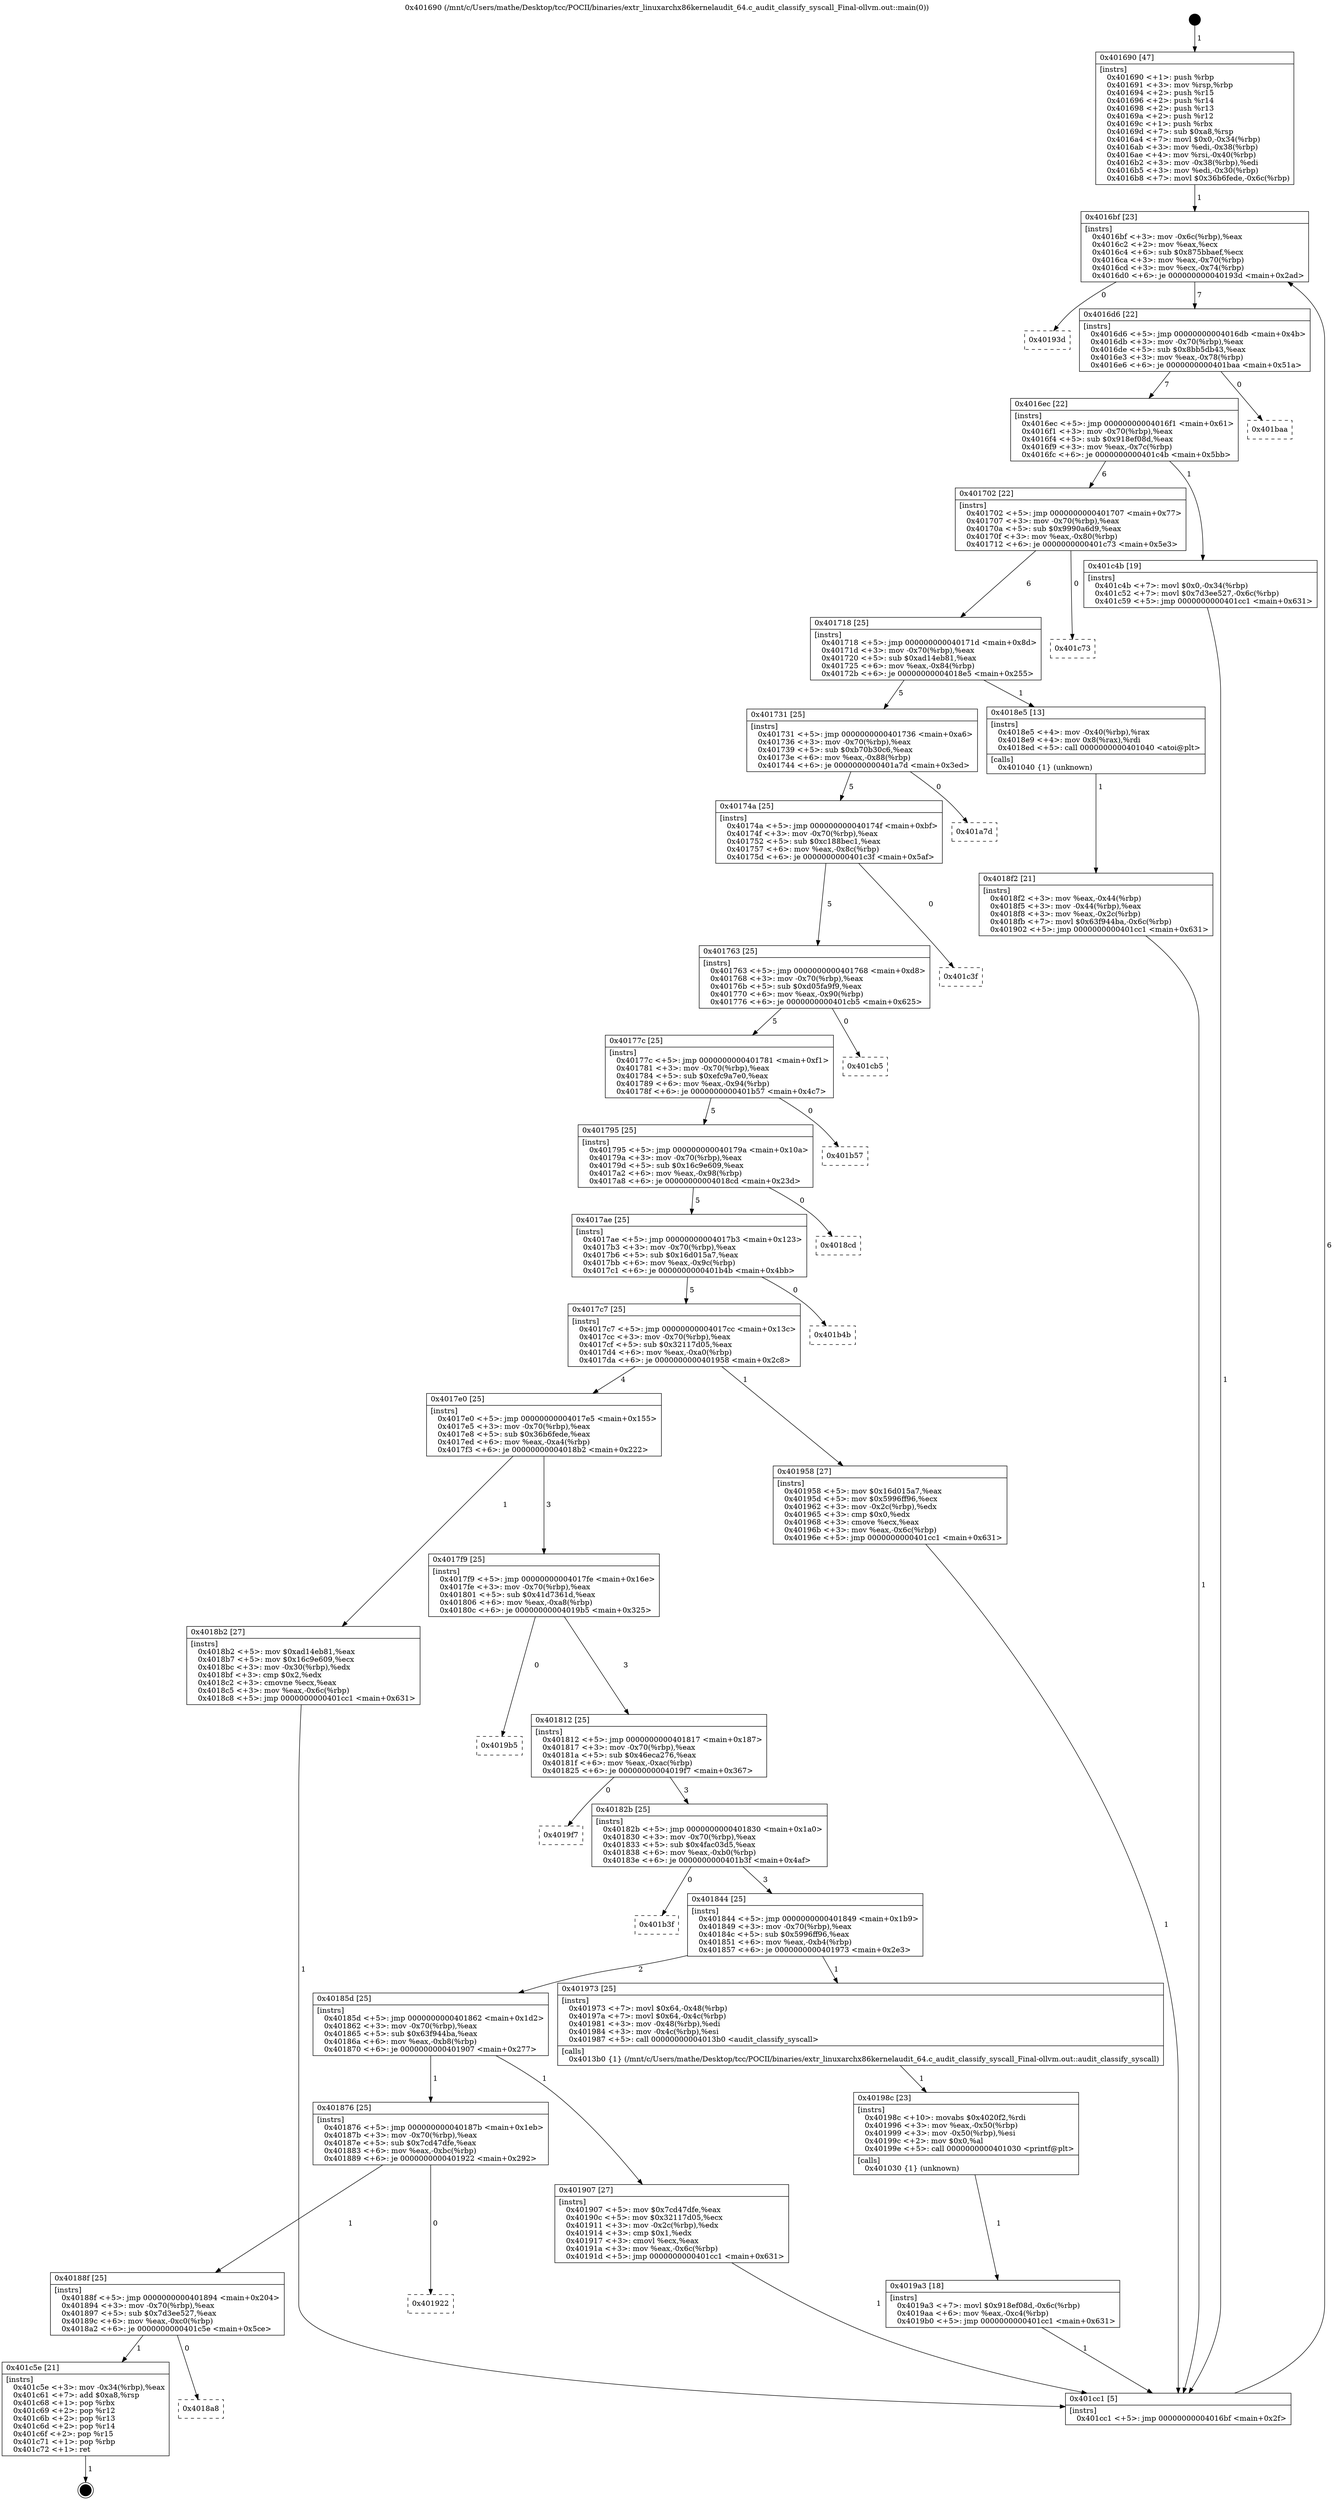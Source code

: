 digraph "0x401690" {
  label = "0x401690 (/mnt/c/Users/mathe/Desktop/tcc/POCII/binaries/extr_linuxarchx86kernelaudit_64.c_audit_classify_syscall_Final-ollvm.out::main(0))"
  labelloc = "t"
  node[shape=record]

  Entry [label="",width=0.3,height=0.3,shape=circle,fillcolor=black,style=filled]
  "0x4016bf" [label="{
     0x4016bf [23]\l
     | [instrs]\l
     &nbsp;&nbsp;0x4016bf \<+3\>: mov -0x6c(%rbp),%eax\l
     &nbsp;&nbsp;0x4016c2 \<+2\>: mov %eax,%ecx\l
     &nbsp;&nbsp;0x4016c4 \<+6\>: sub $0x875bbaef,%ecx\l
     &nbsp;&nbsp;0x4016ca \<+3\>: mov %eax,-0x70(%rbp)\l
     &nbsp;&nbsp;0x4016cd \<+3\>: mov %ecx,-0x74(%rbp)\l
     &nbsp;&nbsp;0x4016d0 \<+6\>: je 000000000040193d \<main+0x2ad\>\l
  }"]
  "0x40193d" [label="{
     0x40193d\l
  }", style=dashed]
  "0x4016d6" [label="{
     0x4016d6 [22]\l
     | [instrs]\l
     &nbsp;&nbsp;0x4016d6 \<+5\>: jmp 00000000004016db \<main+0x4b\>\l
     &nbsp;&nbsp;0x4016db \<+3\>: mov -0x70(%rbp),%eax\l
     &nbsp;&nbsp;0x4016de \<+5\>: sub $0x8bb5db43,%eax\l
     &nbsp;&nbsp;0x4016e3 \<+3\>: mov %eax,-0x78(%rbp)\l
     &nbsp;&nbsp;0x4016e6 \<+6\>: je 0000000000401baa \<main+0x51a\>\l
  }"]
  Exit [label="",width=0.3,height=0.3,shape=circle,fillcolor=black,style=filled,peripheries=2]
  "0x401baa" [label="{
     0x401baa\l
  }", style=dashed]
  "0x4016ec" [label="{
     0x4016ec [22]\l
     | [instrs]\l
     &nbsp;&nbsp;0x4016ec \<+5\>: jmp 00000000004016f1 \<main+0x61\>\l
     &nbsp;&nbsp;0x4016f1 \<+3\>: mov -0x70(%rbp),%eax\l
     &nbsp;&nbsp;0x4016f4 \<+5\>: sub $0x918ef08d,%eax\l
     &nbsp;&nbsp;0x4016f9 \<+3\>: mov %eax,-0x7c(%rbp)\l
     &nbsp;&nbsp;0x4016fc \<+6\>: je 0000000000401c4b \<main+0x5bb\>\l
  }"]
  "0x4018a8" [label="{
     0x4018a8\l
  }", style=dashed]
  "0x401c4b" [label="{
     0x401c4b [19]\l
     | [instrs]\l
     &nbsp;&nbsp;0x401c4b \<+7\>: movl $0x0,-0x34(%rbp)\l
     &nbsp;&nbsp;0x401c52 \<+7\>: movl $0x7d3ee527,-0x6c(%rbp)\l
     &nbsp;&nbsp;0x401c59 \<+5\>: jmp 0000000000401cc1 \<main+0x631\>\l
  }"]
  "0x401702" [label="{
     0x401702 [22]\l
     | [instrs]\l
     &nbsp;&nbsp;0x401702 \<+5\>: jmp 0000000000401707 \<main+0x77\>\l
     &nbsp;&nbsp;0x401707 \<+3\>: mov -0x70(%rbp),%eax\l
     &nbsp;&nbsp;0x40170a \<+5\>: sub $0x9990a6d9,%eax\l
     &nbsp;&nbsp;0x40170f \<+3\>: mov %eax,-0x80(%rbp)\l
     &nbsp;&nbsp;0x401712 \<+6\>: je 0000000000401c73 \<main+0x5e3\>\l
  }"]
  "0x401c5e" [label="{
     0x401c5e [21]\l
     | [instrs]\l
     &nbsp;&nbsp;0x401c5e \<+3\>: mov -0x34(%rbp),%eax\l
     &nbsp;&nbsp;0x401c61 \<+7\>: add $0xa8,%rsp\l
     &nbsp;&nbsp;0x401c68 \<+1\>: pop %rbx\l
     &nbsp;&nbsp;0x401c69 \<+2\>: pop %r12\l
     &nbsp;&nbsp;0x401c6b \<+2\>: pop %r13\l
     &nbsp;&nbsp;0x401c6d \<+2\>: pop %r14\l
     &nbsp;&nbsp;0x401c6f \<+2\>: pop %r15\l
     &nbsp;&nbsp;0x401c71 \<+1\>: pop %rbp\l
     &nbsp;&nbsp;0x401c72 \<+1\>: ret\l
  }"]
  "0x401c73" [label="{
     0x401c73\l
  }", style=dashed]
  "0x401718" [label="{
     0x401718 [25]\l
     | [instrs]\l
     &nbsp;&nbsp;0x401718 \<+5\>: jmp 000000000040171d \<main+0x8d\>\l
     &nbsp;&nbsp;0x40171d \<+3\>: mov -0x70(%rbp),%eax\l
     &nbsp;&nbsp;0x401720 \<+5\>: sub $0xad14eb81,%eax\l
     &nbsp;&nbsp;0x401725 \<+6\>: mov %eax,-0x84(%rbp)\l
     &nbsp;&nbsp;0x40172b \<+6\>: je 00000000004018e5 \<main+0x255\>\l
  }"]
  "0x40188f" [label="{
     0x40188f [25]\l
     | [instrs]\l
     &nbsp;&nbsp;0x40188f \<+5\>: jmp 0000000000401894 \<main+0x204\>\l
     &nbsp;&nbsp;0x401894 \<+3\>: mov -0x70(%rbp),%eax\l
     &nbsp;&nbsp;0x401897 \<+5\>: sub $0x7d3ee527,%eax\l
     &nbsp;&nbsp;0x40189c \<+6\>: mov %eax,-0xc0(%rbp)\l
     &nbsp;&nbsp;0x4018a2 \<+6\>: je 0000000000401c5e \<main+0x5ce\>\l
  }"]
  "0x4018e5" [label="{
     0x4018e5 [13]\l
     | [instrs]\l
     &nbsp;&nbsp;0x4018e5 \<+4\>: mov -0x40(%rbp),%rax\l
     &nbsp;&nbsp;0x4018e9 \<+4\>: mov 0x8(%rax),%rdi\l
     &nbsp;&nbsp;0x4018ed \<+5\>: call 0000000000401040 \<atoi@plt\>\l
     | [calls]\l
     &nbsp;&nbsp;0x401040 \{1\} (unknown)\l
  }"]
  "0x401731" [label="{
     0x401731 [25]\l
     | [instrs]\l
     &nbsp;&nbsp;0x401731 \<+5\>: jmp 0000000000401736 \<main+0xa6\>\l
     &nbsp;&nbsp;0x401736 \<+3\>: mov -0x70(%rbp),%eax\l
     &nbsp;&nbsp;0x401739 \<+5\>: sub $0xb70b30c6,%eax\l
     &nbsp;&nbsp;0x40173e \<+6\>: mov %eax,-0x88(%rbp)\l
     &nbsp;&nbsp;0x401744 \<+6\>: je 0000000000401a7d \<main+0x3ed\>\l
  }"]
  "0x401922" [label="{
     0x401922\l
  }", style=dashed]
  "0x401a7d" [label="{
     0x401a7d\l
  }", style=dashed]
  "0x40174a" [label="{
     0x40174a [25]\l
     | [instrs]\l
     &nbsp;&nbsp;0x40174a \<+5\>: jmp 000000000040174f \<main+0xbf\>\l
     &nbsp;&nbsp;0x40174f \<+3\>: mov -0x70(%rbp),%eax\l
     &nbsp;&nbsp;0x401752 \<+5\>: sub $0xc188bec1,%eax\l
     &nbsp;&nbsp;0x401757 \<+6\>: mov %eax,-0x8c(%rbp)\l
     &nbsp;&nbsp;0x40175d \<+6\>: je 0000000000401c3f \<main+0x5af\>\l
  }"]
  "0x4019a3" [label="{
     0x4019a3 [18]\l
     | [instrs]\l
     &nbsp;&nbsp;0x4019a3 \<+7\>: movl $0x918ef08d,-0x6c(%rbp)\l
     &nbsp;&nbsp;0x4019aa \<+6\>: mov %eax,-0xc4(%rbp)\l
     &nbsp;&nbsp;0x4019b0 \<+5\>: jmp 0000000000401cc1 \<main+0x631\>\l
  }"]
  "0x401c3f" [label="{
     0x401c3f\l
  }", style=dashed]
  "0x401763" [label="{
     0x401763 [25]\l
     | [instrs]\l
     &nbsp;&nbsp;0x401763 \<+5\>: jmp 0000000000401768 \<main+0xd8\>\l
     &nbsp;&nbsp;0x401768 \<+3\>: mov -0x70(%rbp),%eax\l
     &nbsp;&nbsp;0x40176b \<+5\>: sub $0xd05fa9f9,%eax\l
     &nbsp;&nbsp;0x401770 \<+6\>: mov %eax,-0x90(%rbp)\l
     &nbsp;&nbsp;0x401776 \<+6\>: je 0000000000401cb5 \<main+0x625\>\l
  }"]
  "0x40198c" [label="{
     0x40198c [23]\l
     | [instrs]\l
     &nbsp;&nbsp;0x40198c \<+10\>: movabs $0x4020f2,%rdi\l
     &nbsp;&nbsp;0x401996 \<+3\>: mov %eax,-0x50(%rbp)\l
     &nbsp;&nbsp;0x401999 \<+3\>: mov -0x50(%rbp),%esi\l
     &nbsp;&nbsp;0x40199c \<+2\>: mov $0x0,%al\l
     &nbsp;&nbsp;0x40199e \<+5\>: call 0000000000401030 \<printf@plt\>\l
     | [calls]\l
     &nbsp;&nbsp;0x401030 \{1\} (unknown)\l
  }"]
  "0x401cb5" [label="{
     0x401cb5\l
  }", style=dashed]
  "0x40177c" [label="{
     0x40177c [25]\l
     | [instrs]\l
     &nbsp;&nbsp;0x40177c \<+5\>: jmp 0000000000401781 \<main+0xf1\>\l
     &nbsp;&nbsp;0x401781 \<+3\>: mov -0x70(%rbp),%eax\l
     &nbsp;&nbsp;0x401784 \<+5\>: sub $0xefc9a7e0,%eax\l
     &nbsp;&nbsp;0x401789 \<+6\>: mov %eax,-0x94(%rbp)\l
     &nbsp;&nbsp;0x40178f \<+6\>: je 0000000000401b57 \<main+0x4c7\>\l
  }"]
  "0x401876" [label="{
     0x401876 [25]\l
     | [instrs]\l
     &nbsp;&nbsp;0x401876 \<+5\>: jmp 000000000040187b \<main+0x1eb\>\l
     &nbsp;&nbsp;0x40187b \<+3\>: mov -0x70(%rbp),%eax\l
     &nbsp;&nbsp;0x40187e \<+5\>: sub $0x7cd47dfe,%eax\l
     &nbsp;&nbsp;0x401883 \<+6\>: mov %eax,-0xbc(%rbp)\l
     &nbsp;&nbsp;0x401889 \<+6\>: je 0000000000401922 \<main+0x292\>\l
  }"]
  "0x401b57" [label="{
     0x401b57\l
  }", style=dashed]
  "0x401795" [label="{
     0x401795 [25]\l
     | [instrs]\l
     &nbsp;&nbsp;0x401795 \<+5\>: jmp 000000000040179a \<main+0x10a\>\l
     &nbsp;&nbsp;0x40179a \<+3\>: mov -0x70(%rbp),%eax\l
     &nbsp;&nbsp;0x40179d \<+5\>: sub $0x16c9e609,%eax\l
     &nbsp;&nbsp;0x4017a2 \<+6\>: mov %eax,-0x98(%rbp)\l
     &nbsp;&nbsp;0x4017a8 \<+6\>: je 00000000004018cd \<main+0x23d\>\l
  }"]
  "0x401907" [label="{
     0x401907 [27]\l
     | [instrs]\l
     &nbsp;&nbsp;0x401907 \<+5\>: mov $0x7cd47dfe,%eax\l
     &nbsp;&nbsp;0x40190c \<+5\>: mov $0x32117d05,%ecx\l
     &nbsp;&nbsp;0x401911 \<+3\>: mov -0x2c(%rbp),%edx\l
     &nbsp;&nbsp;0x401914 \<+3\>: cmp $0x1,%edx\l
     &nbsp;&nbsp;0x401917 \<+3\>: cmovl %ecx,%eax\l
     &nbsp;&nbsp;0x40191a \<+3\>: mov %eax,-0x6c(%rbp)\l
     &nbsp;&nbsp;0x40191d \<+5\>: jmp 0000000000401cc1 \<main+0x631\>\l
  }"]
  "0x4018cd" [label="{
     0x4018cd\l
  }", style=dashed]
  "0x4017ae" [label="{
     0x4017ae [25]\l
     | [instrs]\l
     &nbsp;&nbsp;0x4017ae \<+5\>: jmp 00000000004017b3 \<main+0x123\>\l
     &nbsp;&nbsp;0x4017b3 \<+3\>: mov -0x70(%rbp),%eax\l
     &nbsp;&nbsp;0x4017b6 \<+5\>: sub $0x16d015a7,%eax\l
     &nbsp;&nbsp;0x4017bb \<+6\>: mov %eax,-0x9c(%rbp)\l
     &nbsp;&nbsp;0x4017c1 \<+6\>: je 0000000000401b4b \<main+0x4bb\>\l
  }"]
  "0x40185d" [label="{
     0x40185d [25]\l
     | [instrs]\l
     &nbsp;&nbsp;0x40185d \<+5\>: jmp 0000000000401862 \<main+0x1d2\>\l
     &nbsp;&nbsp;0x401862 \<+3\>: mov -0x70(%rbp),%eax\l
     &nbsp;&nbsp;0x401865 \<+5\>: sub $0x63f944ba,%eax\l
     &nbsp;&nbsp;0x40186a \<+6\>: mov %eax,-0xb8(%rbp)\l
     &nbsp;&nbsp;0x401870 \<+6\>: je 0000000000401907 \<main+0x277\>\l
  }"]
  "0x401b4b" [label="{
     0x401b4b\l
  }", style=dashed]
  "0x4017c7" [label="{
     0x4017c7 [25]\l
     | [instrs]\l
     &nbsp;&nbsp;0x4017c7 \<+5\>: jmp 00000000004017cc \<main+0x13c\>\l
     &nbsp;&nbsp;0x4017cc \<+3\>: mov -0x70(%rbp),%eax\l
     &nbsp;&nbsp;0x4017cf \<+5\>: sub $0x32117d05,%eax\l
     &nbsp;&nbsp;0x4017d4 \<+6\>: mov %eax,-0xa0(%rbp)\l
     &nbsp;&nbsp;0x4017da \<+6\>: je 0000000000401958 \<main+0x2c8\>\l
  }"]
  "0x401973" [label="{
     0x401973 [25]\l
     | [instrs]\l
     &nbsp;&nbsp;0x401973 \<+7\>: movl $0x64,-0x48(%rbp)\l
     &nbsp;&nbsp;0x40197a \<+7\>: movl $0x64,-0x4c(%rbp)\l
     &nbsp;&nbsp;0x401981 \<+3\>: mov -0x48(%rbp),%edi\l
     &nbsp;&nbsp;0x401984 \<+3\>: mov -0x4c(%rbp),%esi\l
     &nbsp;&nbsp;0x401987 \<+5\>: call 00000000004013b0 \<audit_classify_syscall\>\l
     | [calls]\l
     &nbsp;&nbsp;0x4013b0 \{1\} (/mnt/c/Users/mathe/Desktop/tcc/POCII/binaries/extr_linuxarchx86kernelaudit_64.c_audit_classify_syscall_Final-ollvm.out::audit_classify_syscall)\l
  }"]
  "0x401958" [label="{
     0x401958 [27]\l
     | [instrs]\l
     &nbsp;&nbsp;0x401958 \<+5\>: mov $0x16d015a7,%eax\l
     &nbsp;&nbsp;0x40195d \<+5\>: mov $0x5996ff96,%ecx\l
     &nbsp;&nbsp;0x401962 \<+3\>: mov -0x2c(%rbp),%edx\l
     &nbsp;&nbsp;0x401965 \<+3\>: cmp $0x0,%edx\l
     &nbsp;&nbsp;0x401968 \<+3\>: cmove %ecx,%eax\l
     &nbsp;&nbsp;0x40196b \<+3\>: mov %eax,-0x6c(%rbp)\l
     &nbsp;&nbsp;0x40196e \<+5\>: jmp 0000000000401cc1 \<main+0x631\>\l
  }"]
  "0x4017e0" [label="{
     0x4017e0 [25]\l
     | [instrs]\l
     &nbsp;&nbsp;0x4017e0 \<+5\>: jmp 00000000004017e5 \<main+0x155\>\l
     &nbsp;&nbsp;0x4017e5 \<+3\>: mov -0x70(%rbp),%eax\l
     &nbsp;&nbsp;0x4017e8 \<+5\>: sub $0x36b6fede,%eax\l
     &nbsp;&nbsp;0x4017ed \<+6\>: mov %eax,-0xa4(%rbp)\l
     &nbsp;&nbsp;0x4017f3 \<+6\>: je 00000000004018b2 \<main+0x222\>\l
  }"]
  "0x401844" [label="{
     0x401844 [25]\l
     | [instrs]\l
     &nbsp;&nbsp;0x401844 \<+5\>: jmp 0000000000401849 \<main+0x1b9\>\l
     &nbsp;&nbsp;0x401849 \<+3\>: mov -0x70(%rbp),%eax\l
     &nbsp;&nbsp;0x40184c \<+5\>: sub $0x5996ff96,%eax\l
     &nbsp;&nbsp;0x401851 \<+6\>: mov %eax,-0xb4(%rbp)\l
     &nbsp;&nbsp;0x401857 \<+6\>: je 0000000000401973 \<main+0x2e3\>\l
  }"]
  "0x4018b2" [label="{
     0x4018b2 [27]\l
     | [instrs]\l
     &nbsp;&nbsp;0x4018b2 \<+5\>: mov $0xad14eb81,%eax\l
     &nbsp;&nbsp;0x4018b7 \<+5\>: mov $0x16c9e609,%ecx\l
     &nbsp;&nbsp;0x4018bc \<+3\>: mov -0x30(%rbp),%edx\l
     &nbsp;&nbsp;0x4018bf \<+3\>: cmp $0x2,%edx\l
     &nbsp;&nbsp;0x4018c2 \<+3\>: cmovne %ecx,%eax\l
     &nbsp;&nbsp;0x4018c5 \<+3\>: mov %eax,-0x6c(%rbp)\l
     &nbsp;&nbsp;0x4018c8 \<+5\>: jmp 0000000000401cc1 \<main+0x631\>\l
  }"]
  "0x4017f9" [label="{
     0x4017f9 [25]\l
     | [instrs]\l
     &nbsp;&nbsp;0x4017f9 \<+5\>: jmp 00000000004017fe \<main+0x16e\>\l
     &nbsp;&nbsp;0x4017fe \<+3\>: mov -0x70(%rbp),%eax\l
     &nbsp;&nbsp;0x401801 \<+5\>: sub $0x41d7361d,%eax\l
     &nbsp;&nbsp;0x401806 \<+6\>: mov %eax,-0xa8(%rbp)\l
     &nbsp;&nbsp;0x40180c \<+6\>: je 00000000004019b5 \<main+0x325\>\l
  }"]
  "0x401cc1" [label="{
     0x401cc1 [5]\l
     | [instrs]\l
     &nbsp;&nbsp;0x401cc1 \<+5\>: jmp 00000000004016bf \<main+0x2f\>\l
  }"]
  "0x401690" [label="{
     0x401690 [47]\l
     | [instrs]\l
     &nbsp;&nbsp;0x401690 \<+1\>: push %rbp\l
     &nbsp;&nbsp;0x401691 \<+3\>: mov %rsp,%rbp\l
     &nbsp;&nbsp;0x401694 \<+2\>: push %r15\l
     &nbsp;&nbsp;0x401696 \<+2\>: push %r14\l
     &nbsp;&nbsp;0x401698 \<+2\>: push %r13\l
     &nbsp;&nbsp;0x40169a \<+2\>: push %r12\l
     &nbsp;&nbsp;0x40169c \<+1\>: push %rbx\l
     &nbsp;&nbsp;0x40169d \<+7\>: sub $0xa8,%rsp\l
     &nbsp;&nbsp;0x4016a4 \<+7\>: movl $0x0,-0x34(%rbp)\l
     &nbsp;&nbsp;0x4016ab \<+3\>: mov %edi,-0x38(%rbp)\l
     &nbsp;&nbsp;0x4016ae \<+4\>: mov %rsi,-0x40(%rbp)\l
     &nbsp;&nbsp;0x4016b2 \<+3\>: mov -0x38(%rbp),%edi\l
     &nbsp;&nbsp;0x4016b5 \<+3\>: mov %edi,-0x30(%rbp)\l
     &nbsp;&nbsp;0x4016b8 \<+7\>: movl $0x36b6fede,-0x6c(%rbp)\l
  }"]
  "0x4018f2" [label="{
     0x4018f2 [21]\l
     | [instrs]\l
     &nbsp;&nbsp;0x4018f2 \<+3\>: mov %eax,-0x44(%rbp)\l
     &nbsp;&nbsp;0x4018f5 \<+3\>: mov -0x44(%rbp),%eax\l
     &nbsp;&nbsp;0x4018f8 \<+3\>: mov %eax,-0x2c(%rbp)\l
     &nbsp;&nbsp;0x4018fb \<+7\>: movl $0x63f944ba,-0x6c(%rbp)\l
     &nbsp;&nbsp;0x401902 \<+5\>: jmp 0000000000401cc1 \<main+0x631\>\l
  }"]
  "0x401b3f" [label="{
     0x401b3f\l
  }", style=dashed]
  "0x4019b5" [label="{
     0x4019b5\l
  }", style=dashed]
  "0x401812" [label="{
     0x401812 [25]\l
     | [instrs]\l
     &nbsp;&nbsp;0x401812 \<+5\>: jmp 0000000000401817 \<main+0x187\>\l
     &nbsp;&nbsp;0x401817 \<+3\>: mov -0x70(%rbp),%eax\l
     &nbsp;&nbsp;0x40181a \<+5\>: sub $0x46eca276,%eax\l
     &nbsp;&nbsp;0x40181f \<+6\>: mov %eax,-0xac(%rbp)\l
     &nbsp;&nbsp;0x401825 \<+6\>: je 00000000004019f7 \<main+0x367\>\l
  }"]
  "0x40182b" [label="{
     0x40182b [25]\l
     | [instrs]\l
     &nbsp;&nbsp;0x40182b \<+5\>: jmp 0000000000401830 \<main+0x1a0\>\l
     &nbsp;&nbsp;0x401830 \<+3\>: mov -0x70(%rbp),%eax\l
     &nbsp;&nbsp;0x401833 \<+5\>: sub $0x4fac03d5,%eax\l
     &nbsp;&nbsp;0x401838 \<+6\>: mov %eax,-0xb0(%rbp)\l
     &nbsp;&nbsp;0x40183e \<+6\>: je 0000000000401b3f \<main+0x4af\>\l
  }"]
  "0x4019f7" [label="{
     0x4019f7\l
  }", style=dashed]
  Entry -> "0x401690" [label=" 1"]
  "0x4016bf" -> "0x40193d" [label=" 0"]
  "0x4016bf" -> "0x4016d6" [label=" 7"]
  "0x401c5e" -> Exit [label=" 1"]
  "0x4016d6" -> "0x401baa" [label=" 0"]
  "0x4016d6" -> "0x4016ec" [label=" 7"]
  "0x40188f" -> "0x4018a8" [label=" 0"]
  "0x4016ec" -> "0x401c4b" [label=" 1"]
  "0x4016ec" -> "0x401702" [label=" 6"]
  "0x40188f" -> "0x401c5e" [label=" 1"]
  "0x401702" -> "0x401c73" [label=" 0"]
  "0x401702" -> "0x401718" [label=" 6"]
  "0x401876" -> "0x40188f" [label=" 1"]
  "0x401718" -> "0x4018e5" [label=" 1"]
  "0x401718" -> "0x401731" [label=" 5"]
  "0x401876" -> "0x401922" [label=" 0"]
  "0x401731" -> "0x401a7d" [label=" 0"]
  "0x401731" -> "0x40174a" [label=" 5"]
  "0x401c4b" -> "0x401cc1" [label=" 1"]
  "0x40174a" -> "0x401c3f" [label=" 0"]
  "0x40174a" -> "0x401763" [label=" 5"]
  "0x4019a3" -> "0x401cc1" [label=" 1"]
  "0x401763" -> "0x401cb5" [label=" 0"]
  "0x401763" -> "0x40177c" [label=" 5"]
  "0x40198c" -> "0x4019a3" [label=" 1"]
  "0x40177c" -> "0x401b57" [label=" 0"]
  "0x40177c" -> "0x401795" [label=" 5"]
  "0x401973" -> "0x40198c" [label=" 1"]
  "0x401795" -> "0x4018cd" [label=" 0"]
  "0x401795" -> "0x4017ae" [label=" 5"]
  "0x401958" -> "0x401cc1" [label=" 1"]
  "0x4017ae" -> "0x401b4b" [label=" 0"]
  "0x4017ae" -> "0x4017c7" [label=" 5"]
  "0x40185d" -> "0x401876" [label=" 1"]
  "0x4017c7" -> "0x401958" [label=" 1"]
  "0x4017c7" -> "0x4017e0" [label=" 4"]
  "0x40185d" -> "0x401907" [label=" 1"]
  "0x4017e0" -> "0x4018b2" [label=" 1"]
  "0x4017e0" -> "0x4017f9" [label=" 3"]
  "0x4018b2" -> "0x401cc1" [label=" 1"]
  "0x401690" -> "0x4016bf" [label=" 1"]
  "0x401cc1" -> "0x4016bf" [label=" 6"]
  "0x4018e5" -> "0x4018f2" [label=" 1"]
  "0x4018f2" -> "0x401cc1" [label=" 1"]
  "0x401844" -> "0x40185d" [label=" 2"]
  "0x4017f9" -> "0x4019b5" [label=" 0"]
  "0x4017f9" -> "0x401812" [label=" 3"]
  "0x401844" -> "0x401973" [label=" 1"]
  "0x401812" -> "0x4019f7" [label=" 0"]
  "0x401812" -> "0x40182b" [label=" 3"]
  "0x401907" -> "0x401cc1" [label=" 1"]
  "0x40182b" -> "0x401b3f" [label=" 0"]
  "0x40182b" -> "0x401844" [label=" 3"]
}
